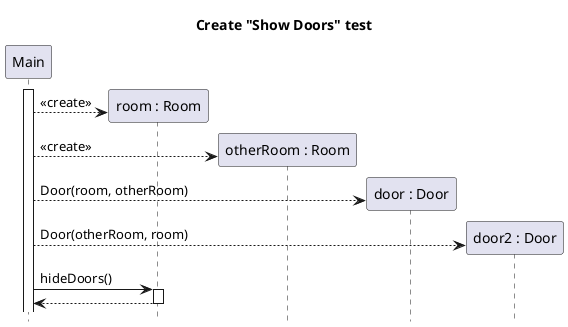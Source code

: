 @startuml room-show-doors-create

title Create "Show Doors" test
hide footbox
participant "Main" as main
participant "room : Room" as room
participant "otherRoom : Room" as other
participant "door : Door" as door
participant "door2 : Door" as door2

main++

create room
main --> room : <<create>>
create other
main --> other : <<create>>
create door
main --> door : Door(room, otherRoom)
create door2
main --> door2 : Door(otherRoom, room)
main -> room ++ : hideDoors()
return

@enduml
